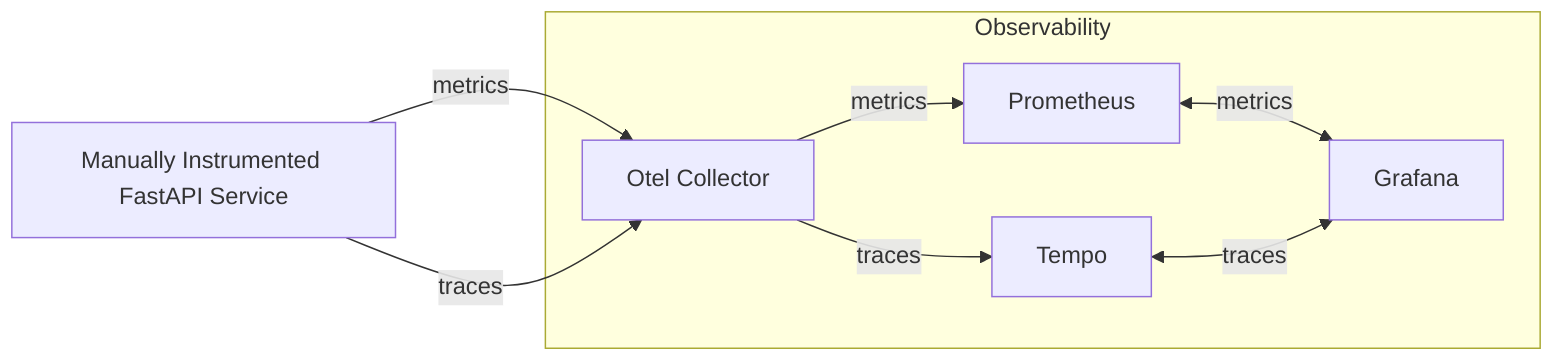 flowchart LR

      FA[Manually Instrumented FastAPI Service]
      subgraph Observability
          OC[Otel Collector]
          P[Prometheus]
          T[Tempo]
          G[Grafana]
      end


    FA -- "metrics" --> OC
    FA -- "traces" --> OC
    OC -- "metrics" --> P
    OC -- "traces" --> T
    P <-- "metrics" --> G
    T <-- "traces" --> G